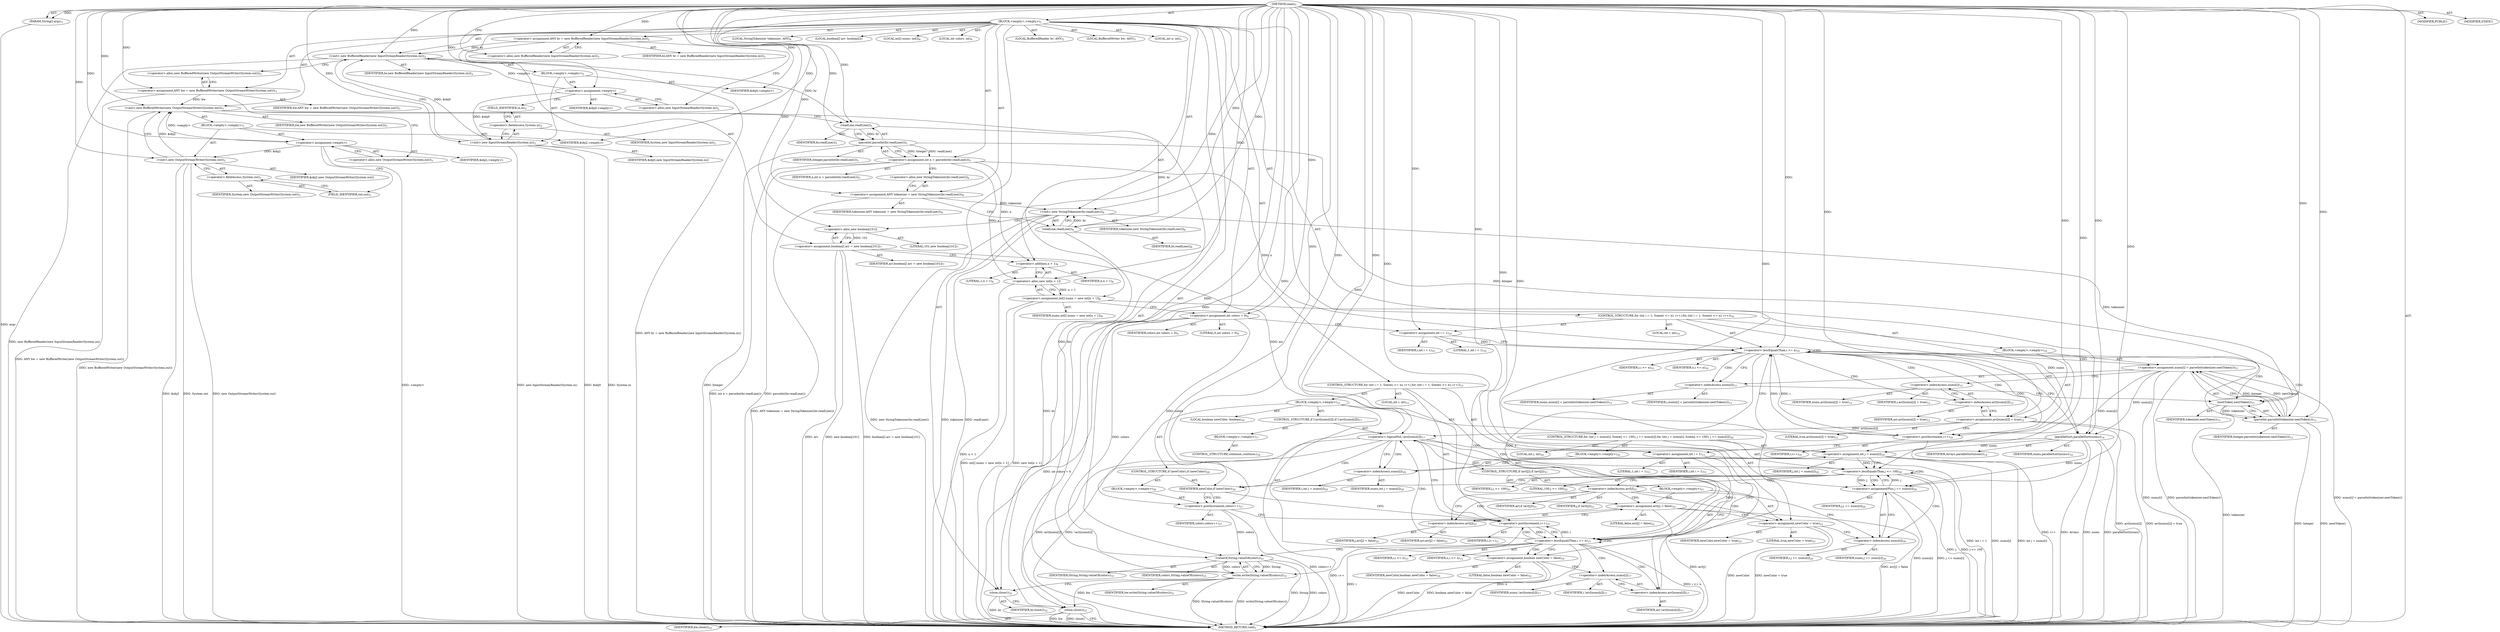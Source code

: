 digraph "main" {  
"23" [label = <(METHOD,main)<SUB>1</SUB>> ]
"24" [label = <(PARAM,String[] args)<SUB>1</SUB>> ]
"25" [label = <(BLOCK,&lt;empty&gt;,&lt;empty&gt;)<SUB>1</SUB>> ]
"4" [label = <(LOCAL,BufferedReader br: ANY)<SUB>2</SUB>> ]
"26" [label = <(&lt;operator&gt;.assignment,ANY br = new BufferedReader(new InputStreamReader(System.in)))<SUB>2</SUB>> ]
"27" [label = <(IDENTIFIER,br,ANY br = new BufferedReader(new InputStreamReader(System.in)))<SUB>2</SUB>> ]
"28" [label = <(&lt;operator&gt;.alloc,new BufferedReader(new InputStreamReader(System.in)))<SUB>2</SUB>> ]
"29" [label = <(&lt;init&gt;,new BufferedReader(new InputStreamReader(System.in)))<SUB>2</SUB>> ]
"3" [label = <(IDENTIFIER,br,new BufferedReader(new InputStreamReader(System.in)))<SUB>2</SUB>> ]
"30" [label = <(BLOCK,&lt;empty&gt;,&lt;empty&gt;)<SUB>2</SUB>> ]
"31" [label = <(&lt;operator&gt;.assignment,&lt;empty&gt;)> ]
"32" [label = <(IDENTIFIER,$obj0,&lt;empty&gt;)> ]
"33" [label = <(&lt;operator&gt;.alloc,new InputStreamReader(System.in))<SUB>2</SUB>> ]
"34" [label = <(&lt;init&gt;,new InputStreamReader(System.in))<SUB>2</SUB>> ]
"35" [label = <(IDENTIFIER,$obj0,new InputStreamReader(System.in))> ]
"36" [label = <(&lt;operator&gt;.fieldAccess,System.in)<SUB>2</SUB>> ]
"37" [label = <(IDENTIFIER,System,new InputStreamReader(System.in))<SUB>2</SUB>> ]
"38" [label = <(FIELD_IDENTIFIER,in,in)<SUB>2</SUB>> ]
"39" [label = <(IDENTIFIER,$obj0,&lt;empty&gt;)> ]
"6" [label = <(LOCAL,BufferedWriter bw: ANY)<SUB>3</SUB>> ]
"40" [label = <(&lt;operator&gt;.assignment,ANY bw = new BufferedWriter(new OutputStreamWriter(System.out)))<SUB>3</SUB>> ]
"41" [label = <(IDENTIFIER,bw,ANY bw = new BufferedWriter(new OutputStreamWriter(System.out)))<SUB>3</SUB>> ]
"42" [label = <(&lt;operator&gt;.alloc,new BufferedWriter(new OutputStreamWriter(System.out)))<SUB>3</SUB>> ]
"43" [label = <(&lt;init&gt;,new BufferedWriter(new OutputStreamWriter(System.out)))<SUB>3</SUB>> ]
"5" [label = <(IDENTIFIER,bw,new BufferedWriter(new OutputStreamWriter(System.out)))<SUB>3</SUB>> ]
"44" [label = <(BLOCK,&lt;empty&gt;,&lt;empty&gt;)<SUB>3</SUB>> ]
"45" [label = <(&lt;operator&gt;.assignment,&lt;empty&gt;)> ]
"46" [label = <(IDENTIFIER,$obj2,&lt;empty&gt;)> ]
"47" [label = <(&lt;operator&gt;.alloc,new OutputStreamWriter(System.out))<SUB>3</SUB>> ]
"48" [label = <(&lt;init&gt;,new OutputStreamWriter(System.out))<SUB>3</SUB>> ]
"49" [label = <(IDENTIFIER,$obj2,new OutputStreamWriter(System.out))> ]
"50" [label = <(&lt;operator&gt;.fieldAccess,System.out)<SUB>3</SUB>> ]
"51" [label = <(IDENTIFIER,System,new OutputStreamWriter(System.out))<SUB>3</SUB>> ]
"52" [label = <(FIELD_IDENTIFIER,out,out)<SUB>3</SUB>> ]
"53" [label = <(IDENTIFIER,$obj2,&lt;empty&gt;)> ]
"54" [label = <(LOCAL,int n: int)<SUB>5</SUB>> ]
"55" [label = <(&lt;operator&gt;.assignment,int n = parseInt(br.readLine()))<SUB>5</SUB>> ]
"56" [label = <(IDENTIFIER,n,int n = parseInt(br.readLine()))<SUB>5</SUB>> ]
"57" [label = <(parseInt,parseInt(br.readLine()))<SUB>5</SUB>> ]
"58" [label = <(IDENTIFIER,Integer,parseInt(br.readLine()))<SUB>5</SUB>> ]
"59" [label = <(readLine,readLine())<SUB>5</SUB>> ]
"60" [label = <(IDENTIFIER,br,readLine())<SUB>5</SUB>> ]
"8" [label = <(LOCAL,StringTokenizer tokenizer: ANY)<SUB>6</SUB>> ]
"61" [label = <(&lt;operator&gt;.assignment,ANY tokenizer = new StringTokenizer(br.readLine()))<SUB>6</SUB>> ]
"62" [label = <(IDENTIFIER,tokenizer,ANY tokenizer = new StringTokenizer(br.readLine()))<SUB>6</SUB>> ]
"63" [label = <(&lt;operator&gt;.alloc,new StringTokenizer(br.readLine()))<SUB>6</SUB>> ]
"64" [label = <(&lt;init&gt;,new StringTokenizer(br.readLine()))<SUB>6</SUB>> ]
"7" [label = <(IDENTIFIER,tokenizer,new StringTokenizer(br.readLine()))<SUB>6</SUB>> ]
"65" [label = <(readLine,readLine())<SUB>6</SUB>> ]
"66" [label = <(IDENTIFIER,br,readLine())<SUB>6</SUB>> ]
"67" [label = <(LOCAL,boolean[] arr: boolean[])<SUB>7</SUB>> ]
"68" [label = <(&lt;operator&gt;.assignment,boolean[] arr = new boolean[101])<SUB>7</SUB>> ]
"69" [label = <(IDENTIFIER,arr,boolean[] arr = new boolean[101])<SUB>7</SUB>> ]
"70" [label = <(&lt;operator&gt;.alloc,new boolean[101])> ]
"71" [label = <(LITERAL,101,new boolean[101])<SUB>7</SUB>> ]
"72" [label = <(LOCAL,int[] nums: int[])<SUB>8</SUB>> ]
"73" [label = <(&lt;operator&gt;.assignment,int[] nums = new int[n + 1])<SUB>8</SUB>> ]
"74" [label = <(IDENTIFIER,nums,int[] nums = new int[n + 1])<SUB>8</SUB>> ]
"75" [label = <(&lt;operator&gt;.alloc,new int[n + 1])> ]
"76" [label = <(&lt;operator&gt;.addition,n + 1)<SUB>8</SUB>> ]
"77" [label = <(IDENTIFIER,n,n + 1)<SUB>8</SUB>> ]
"78" [label = <(LITERAL,1,n + 1)<SUB>8</SUB>> ]
"79" [label = <(LOCAL,int colors: int)<SUB>9</SUB>> ]
"80" [label = <(&lt;operator&gt;.assignment,int colors = 0)<SUB>9</SUB>> ]
"81" [label = <(IDENTIFIER,colors,int colors = 0)<SUB>9</SUB>> ]
"82" [label = <(LITERAL,0,int colors = 0)<SUB>9</SUB>> ]
"83" [label = <(CONTROL_STRUCTURE,for (int i = 1; Some(i &lt;= n); i++),for (int i = 1; Some(i &lt;= n); i++))<SUB>10</SUB>> ]
"84" [label = <(LOCAL,int i: int)<SUB>10</SUB>> ]
"85" [label = <(&lt;operator&gt;.assignment,int i = 1)<SUB>10</SUB>> ]
"86" [label = <(IDENTIFIER,i,int i = 1)<SUB>10</SUB>> ]
"87" [label = <(LITERAL,1,int i = 1)<SUB>10</SUB>> ]
"88" [label = <(&lt;operator&gt;.lessEqualsThan,i &lt;= n)<SUB>10</SUB>> ]
"89" [label = <(IDENTIFIER,i,i &lt;= n)<SUB>10</SUB>> ]
"90" [label = <(IDENTIFIER,n,i &lt;= n)<SUB>10</SUB>> ]
"91" [label = <(&lt;operator&gt;.postIncrement,i++)<SUB>10</SUB>> ]
"92" [label = <(IDENTIFIER,i,i++)<SUB>10</SUB>> ]
"93" [label = <(BLOCK,&lt;empty&gt;,&lt;empty&gt;)<SUB>10</SUB>> ]
"94" [label = <(&lt;operator&gt;.assignment,nums[i] = parseInt(tokenizer.nextToken()))<SUB>11</SUB>> ]
"95" [label = <(&lt;operator&gt;.indexAccess,nums[i])<SUB>11</SUB>> ]
"96" [label = <(IDENTIFIER,nums,nums[i] = parseInt(tokenizer.nextToken()))<SUB>11</SUB>> ]
"97" [label = <(IDENTIFIER,i,nums[i] = parseInt(tokenizer.nextToken()))<SUB>11</SUB>> ]
"98" [label = <(parseInt,parseInt(tokenizer.nextToken()))<SUB>11</SUB>> ]
"99" [label = <(IDENTIFIER,Integer,parseInt(tokenizer.nextToken()))<SUB>11</SUB>> ]
"100" [label = <(nextToken,nextToken())<SUB>11</SUB>> ]
"101" [label = <(IDENTIFIER,tokenizer,nextToken())<SUB>11</SUB>> ]
"102" [label = <(&lt;operator&gt;.assignment,arr[nums[i]] = true)<SUB>12</SUB>> ]
"103" [label = <(&lt;operator&gt;.indexAccess,arr[nums[i]])<SUB>12</SUB>> ]
"104" [label = <(IDENTIFIER,arr,arr[nums[i]] = true)<SUB>12</SUB>> ]
"105" [label = <(&lt;operator&gt;.indexAccess,nums[i])<SUB>12</SUB>> ]
"106" [label = <(IDENTIFIER,nums,arr[nums[i]] = true)<SUB>12</SUB>> ]
"107" [label = <(IDENTIFIER,i,arr[nums[i]] = true)<SUB>12</SUB>> ]
"108" [label = <(LITERAL,true,arr[nums[i]] = true)<SUB>12</SUB>> ]
"109" [label = <(parallelSort,parallelSort(nums))<SUB>14</SUB>> ]
"110" [label = <(IDENTIFIER,Arrays,parallelSort(nums))<SUB>14</SUB>> ]
"111" [label = <(IDENTIFIER,nums,parallelSort(nums))<SUB>14</SUB>> ]
"112" [label = <(CONTROL_STRUCTURE,for (int i = 1; Some(i &lt;= n); i++),for (int i = 1; Some(i &lt;= n); i++))<SUB>15</SUB>> ]
"113" [label = <(LOCAL,int i: int)<SUB>15</SUB>> ]
"114" [label = <(&lt;operator&gt;.assignment,int i = 1)<SUB>15</SUB>> ]
"115" [label = <(IDENTIFIER,i,int i = 1)<SUB>15</SUB>> ]
"116" [label = <(LITERAL,1,int i = 1)<SUB>15</SUB>> ]
"117" [label = <(&lt;operator&gt;.lessEqualsThan,i &lt;= n)<SUB>15</SUB>> ]
"118" [label = <(IDENTIFIER,i,i &lt;= n)<SUB>15</SUB>> ]
"119" [label = <(IDENTIFIER,n,i &lt;= n)<SUB>15</SUB>> ]
"120" [label = <(&lt;operator&gt;.postIncrement,i++)<SUB>15</SUB>> ]
"121" [label = <(IDENTIFIER,i,i++)<SUB>15</SUB>> ]
"122" [label = <(BLOCK,&lt;empty&gt;,&lt;empty&gt;)<SUB>15</SUB>> ]
"123" [label = <(LOCAL,boolean newColor: boolean)<SUB>16</SUB>> ]
"124" [label = <(&lt;operator&gt;.assignment,boolean newColor = false)<SUB>16</SUB>> ]
"125" [label = <(IDENTIFIER,newColor,boolean newColor = false)<SUB>16</SUB>> ]
"126" [label = <(LITERAL,false,boolean newColor = false)<SUB>16</SUB>> ]
"127" [label = <(CONTROL_STRUCTURE,if (!arr[nums[i]]),if (!arr[nums[i]]))<SUB>17</SUB>> ]
"128" [label = <(&lt;operator&gt;.logicalNot,!arr[nums[i]])<SUB>17</SUB>> ]
"129" [label = <(&lt;operator&gt;.indexAccess,arr[nums[i]])<SUB>17</SUB>> ]
"130" [label = <(IDENTIFIER,arr,!arr[nums[i]])<SUB>17</SUB>> ]
"131" [label = <(&lt;operator&gt;.indexAccess,nums[i])<SUB>17</SUB>> ]
"132" [label = <(IDENTIFIER,nums,!arr[nums[i]])<SUB>17</SUB>> ]
"133" [label = <(IDENTIFIER,i,!arr[nums[i]])<SUB>17</SUB>> ]
"134" [label = <(BLOCK,&lt;empty&gt;,&lt;empty&gt;)<SUB>17</SUB>> ]
"135" [label = <(CONTROL_STRUCTURE,continue;,continue;)<SUB>18</SUB>> ]
"136" [label = <(CONTROL_STRUCTURE,for (int j = nums[i]; Some(j &lt;= 100); j += nums[i]),for (int j = nums[i]; Some(j &lt;= 100); j += nums[i]))<SUB>20</SUB>> ]
"137" [label = <(LOCAL,int j: int)<SUB>20</SUB>> ]
"138" [label = <(&lt;operator&gt;.assignment,int j = nums[i])<SUB>20</SUB>> ]
"139" [label = <(IDENTIFIER,j,int j = nums[i])<SUB>20</SUB>> ]
"140" [label = <(&lt;operator&gt;.indexAccess,nums[i])<SUB>20</SUB>> ]
"141" [label = <(IDENTIFIER,nums,int j = nums[i])<SUB>20</SUB>> ]
"142" [label = <(IDENTIFIER,i,int j = nums[i])<SUB>20</SUB>> ]
"143" [label = <(&lt;operator&gt;.lessEqualsThan,j &lt;= 100)<SUB>20</SUB>> ]
"144" [label = <(IDENTIFIER,j,j &lt;= 100)<SUB>20</SUB>> ]
"145" [label = <(LITERAL,100,j &lt;= 100)<SUB>20</SUB>> ]
"146" [label = <(&lt;operator&gt;.assignmentPlus,j += nums[i])<SUB>20</SUB>> ]
"147" [label = <(IDENTIFIER,j,j += nums[i])<SUB>20</SUB>> ]
"148" [label = <(&lt;operator&gt;.indexAccess,nums[i])<SUB>20</SUB>> ]
"149" [label = <(IDENTIFIER,nums,j += nums[i])<SUB>20</SUB>> ]
"150" [label = <(IDENTIFIER,i,j += nums[i])<SUB>20</SUB>> ]
"151" [label = <(BLOCK,&lt;empty&gt;,&lt;empty&gt;)<SUB>20</SUB>> ]
"152" [label = <(CONTROL_STRUCTURE,if (arr[j]),if (arr[j]))<SUB>21</SUB>> ]
"153" [label = <(&lt;operator&gt;.indexAccess,arr[j])<SUB>21</SUB>> ]
"154" [label = <(IDENTIFIER,arr,if (arr[j]))<SUB>21</SUB>> ]
"155" [label = <(IDENTIFIER,j,if (arr[j]))<SUB>21</SUB>> ]
"156" [label = <(BLOCK,&lt;empty&gt;,&lt;empty&gt;)<SUB>21</SUB>> ]
"157" [label = <(&lt;operator&gt;.assignment,arr[j] = false)<SUB>22</SUB>> ]
"158" [label = <(&lt;operator&gt;.indexAccess,arr[j])<SUB>22</SUB>> ]
"159" [label = <(IDENTIFIER,arr,arr[j] = false)<SUB>22</SUB>> ]
"160" [label = <(IDENTIFIER,j,arr[j] = false)<SUB>22</SUB>> ]
"161" [label = <(LITERAL,false,arr[j] = false)<SUB>22</SUB>> ]
"162" [label = <(&lt;operator&gt;.assignment,newColor = true)<SUB>23</SUB>> ]
"163" [label = <(IDENTIFIER,newColor,newColor = true)<SUB>23</SUB>> ]
"164" [label = <(LITERAL,true,newColor = true)<SUB>23</SUB>> ]
"165" [label = <(CONTROL_STRUCTURE,if (newColor),if (newColor))<SUB>26</SUB>> ]
"166" [label = <(IDENTIFIER,newColor,if (newColor))<SUB>26</SUB>> ]
"167" [label = <(BLOCK,&lt;empty&gt;,&lt;empty&gt;)<SUB>26</SUB>> ]
"168" [label = <(&lt;operator&gt;.postIncrement,colors++)<SUB>27</SUB>> ]
"169" [label = <(IDENTIFIER,colors,colors++)<SUB>27</SUB>> ]
"170" [label = <(write,write(String.valueOf(colors)))<SUB>31</SUB>> ]
"171" [label = <(IDENTIFIER,bw,write(String.valueOf(colors)))<SUB>31</SUB>> ]
"172" [label = <(valueOf,String.valueOf(colors))<SUB>31</SUB>> ]
"173" [label = <(IDENTIFIER,String,String.valueOf(colors))<SUB>31</SUB>> ]
"174" [label = <(IDENTIFIER,colors,String.valueOf(colors))<SUB>31</SUB>> ]
"175" [label = <(close,close())<SUB>32</SUB>> ]
"176" [label = <(IDENTIFIER,br,close())<SUB>32</SUB>> ]
"177" [label = <(close,close())<SUB>33</SUB>> ]
"178" [label = <(IDENTIFIER,bw,close())<SUB>33</SUB>> ]
"179" [label = <(MODIFIER,PUBLIC)> ]
"180" [label = <(MODIFIER,STATIC)> ]
"181" [label = <(METHOD_RETURN,void)<SUB>1</SUB>> ]
  "23" -> "24"  [ label = "AST: "] 
  "23" -> "25"  [ label = "AST: "] 
  "23" -> "179"  [ label = "AST: "] 
  "23" -> "180"  [ label = "AST: "] 
  "23" -> "181"  [ label = "AST: "] 
  "25" -> "4"  [ label = "AST: "] 
  "25" -> "26"  [ label = "AST: "] 
  "25" -> "29"  [ label = "AST: "] 
  "25" -> "6"  [ label = "AST: "] 
  "25" -> "40"  [ label = "AST: "] 
  "25" -> "43"  [ label = "AST: "] 
  "25" -> "54"  [ label = "AST: "] 
  "25" -> "55"  [ label = "AST: "] 
  "25" -> "8"  [ label = "AST: "] 
  "25" -> "61"  [ label = "AST: "] 
  "25" -> "64"  [ label = "AST: "] 
  "25" -> "67"  [ label = "AST: "] 
  "25" -> "68"  [ label = "AST: "] 
  "25" -> "72"  [ label = "AST: "] 
  "25" -> "73"  [ label = "AST: "] 
  "25" -> "79"  [ label = "AST: "] 
  "25" -> "80"  [ label = "AST: "] 
  "25" -> "83"  [ label = "AST: "] 
  "25" -> "109"  [ label = "AST: "] 
  "25" -> "112"  [ label = "AST: "] 
  "25" -> "170"  [ label = "AST: "] 
  "25" -> "175"  [ label = "AST: "] 
  "25" -> "177"  [ label = "AST: "] 
  "26" -> "27"  [ label = "AST: "] 
  "26" -> "28"  [ label = "AST: "] 
  "29" -> "3"  [ label = "AST: "] 
  "29" -> "30"  [ label = "AST: "] 
  "30" -> "31"  [ label = "AST: "] 
  "30" -> "34"  [ label = "AST: "] 
  "30" -> "39"  [ label = "AST: "] 
  "31" -> "32"  [ label = "AST: "] 
  "31" -> "33"  [ label = "AST: "] 
  "34" -> "35"  [ label = "AST: "] 
  "34" -> "36"  [ label = "AST: "] 
  "36" -> "37"  [ label = "AST: "] 
  "36" -> "38"  [ label = "AST: "] 
  "40" -> "41"  [ label = "AST: "] 
  "40" -> "42"  [ label = "AST: "] 
  "43" -> "5"  [ label = "AST: "] 
  "43" -> "44"  [ label = "AST: "] 
  "44" -> "45"  [ label = "AST: "] 
  "44" -> "48"  [ label = "AST: "] 
  "44" -> "53"  [ label = "AST: "] 
  "45" -> "46"  [ label = "AST: "] 
  "45" -> "47"  [ label = "AST: "] 
  "48" -> "49"  [ label = "AST: "] 
  "48" -> "50"  [ label = "AST: "] 
  "50" -> "51"  [ label = "AST: "] 
  "50" -> "52"  [ label = "AST: "] 
  "55" -> "56"  [ label = "AST: "] 
  "55" -> "57"  [ label = "AST: "] 
  "57" -> "58"  [ label = "AST: "] 
  "57" -> "59"  [ label = "AST: "] 
  "59" -> "60"  [ label = "AST: "] 
  "61" -> "62"  [ label = "AST: "] 
  "61" -> "63"  [ label = "AST: "] 
  "64" -> "7"  [ label = "AST: "] 
  "64" -> "65"  [ label = "AST: "] 
  "65" -> "66"  [ label = "AST: "] 
  "68" -> "69"  [ label = "AST: "] 
  "68" -> "70"  [ label = "AST: "] 
  "70" -> "71"  [ label = "AST: "] 
  "73" -> "74"  [ label = "AST: "] 
  "73" -> "75"  [ label = "AST: "] 
  "75" -> "76"  [ label = "AST: "] 
  "76" -> "77"  [ label = "AST: "] 
  "76" -> "78"  [ label = "AST: "] 
  "80" -> "81"  [ label = "AST: "] 
  "80" -> "82"  [ label = "AST: "] 
  "83" -> "84"  [ label = "AST: "] 
  "83" -> "85"  [ label = "AST: "] 
  "83" -> "88"  [ label = "AST: "] 
  "83" -> "91"  [ label = "AST: "] 
  "83" -> "93"  [ label = "AST: "] 
  "85" -> "86"  [ label = "AST: "] 
  "85" -> "87"  [ label = "AST: "] 
  "88" -> "89"  [ label = "AST: "] 
  "88" -> "90"  [ label = "AST: "] 
  "91" -> "92"  [ label = "AST: "] 
  "93" -> "94"  [ label = "AST: "] 
  "93" -> "102"  [ label = "AST: "] 
  "94" -> "95"  [ label = "AST: "] 
  "94" -> "98"  [ label = "AST: "] 
  "95" -> "96"  [ label = "AST: "] 
  "95" -> "97"  [ label = "AST: "] 
  "98" -> "99"  [ label = "AST: "] 
  "98" -> "100"  [ label = "AST: "] 
  "100" -> "101"  [ label = "AST: "] 
  "102" -> "103"  [ label = "AST: "] 
  "102" -> "108"  [ label = "AST: "] 
  "103" -> "104"  [ label = "AST: "] 
  "103" -> "105"  [ label = "AST: "] 
  "105" -> "106"  [ label = "AST: "] 
  "105" -> "107"  [ label = "AST: "] 
  "109" -> "110"  [ label = "AST: "] 
  "109" -> "111"  [ label = "AST: "] 
  "112" -> "113"  [ label = "AST: "] 
  "112" -> "114"  [ label = "AST: "] 
  "112" -> "117"  [ label = "AST: "] 
  "112" -> "120"  [ label = "AST: "] 
  "112" -> "122"  [ label = "AST: "] 
  "114" -> "115"  [ label = "AST: "] 
  "114" -> "116"  [ label = "AST: "] 
  "117" -> "118"  [ label = "AST: "] 
  "117" -> "119"  [ label = "AST: "] 
  "120" -> "121"  [ label = "AST: "] 
  "122" -> "123"  [ label = "AST: "] 
  "122" -> "124"  [ label = "AST: "] 
  "122" -> "127"  [ label = "AST: "] 
  "122" -> "136"  [ label = "AST: "] 
  "122" -> "165"  [ label = "AST: "] 
  "124" -> "125"  [ label = "AST: "] 
  "124" -> "126"  [ label = "AST: "] 
  "127" -> "128"  [ label = "AST: "] 
  "127" -> "134"  [ label = "AST: "] 
  "128" -> "129"  [ label = "AST: "] 
  "129" -> "130"  [ label = "AST: "] 
  "129" -> "131"  [ label = "AST: "] 
  "131" -> "132"  [ label = "AST: "] 
  "131" -> "133"  [ label = "AST: "] 
  "134" -> "135"  [ label = "AST: "] 
  "136" -> "137"  [ label = "AST: "] 
  "136" -> "138"  [ label = "AST: "] 
  "136" -> "143"  [ label = "AST: "] 
  "136" -> "146"  [ label = "AST: "] 
  "136" -> "151"  [ label = "AST: "] 
  "138" -> "139"  [ label = "AST: "] 
  "138" -> "140"  [ label = "AST: "] 
  "140" -> "141"  [ label = "AST: "] 
  "140" -> "142"  [ label = "AST: "] 
  "143" -> "144"  [ label = "AST: "] 
  "143" -> "145"  [ label = "AST: "] 
  "146" -> "147"  [ label = "AST: "] 
  "146" -> "148"  [ label = "AST: "] 
  "148" -> "149"  [ label = "AST: "] 
  "148" -> "150"  [ label = "AST: "] 
  "151" -> "152"  [ label = "AST: "] 
  "152" -> "153"  [ label = "AST: "] 
  "152" -> "156"  [ label = "AST: "] 
  "153" -> "154"  [ label = "AST: "] 
  "153" -> "155"  [ label = "AST: "] 
  "156" -> "157"  [ label = "AST: "] 
  "156" -> "162"  [ label = "AST: "] 
  "157" -> "158"  [ label = "AST: "] 
  "157" -> "161"  [ label = "AST: "] 
  "158" -> "159"  [ label = "AST: "] 
  "158" -> "160"  [ label = "AST: "] 
  "162" -> "163"  [ label = "AST: "] 
  "162" -> "164"  [ label = "AST: "] 
  "165" -> "166"  [ label = "AST: "] 
  "165" -> "167"  [ label = "AST: "] 
  "167" -> "168"  [ label = "AST: "] 
  "168" -> "169"  [ label = "AST: "] 
  "170" -> "171"  [ label = "AST: "] 
  "170" -> "172"  [ label = "AST: "] 
  "172" -> "173"  [ label = "AST: "] 
  "172" -> "174"  [ label = "AST: "] 
  "175" -> "176"  [ label = "AST: "] 
  "177" -> "178"  [ label = "AST: "] 
  "26" -> "33"  [ label = "CFG: "] 
  "29" -> "42"  [ label = "CFG: "] 
  "40" -> "47"  [ label = "CFG: "] 
  "43" -> "59"  [ label = "CFG: "] 
  "55" -> "63"  [ label = "CFG: "] 
  "61" -> "65"  [ label = "CFG: "] 
  "64" -> "70"  [ label = "CFG: "] 
  "68" -> "76"  [ label = "CFG: "] 
  "73" -> "80"  [ label = "CFG: "] 
  "80" -> "85"  [ label = "CFG: "] 
  "109" -> "114"  [ label = "CFG: "] 
  "170" -> "175"  [ label = "CFG: "] 
  "175" -> "177"  [ label = "CFG: "] 
  "177" -> "181"  [ label = "CFG: "] 
  "28" -> "26"  [ label = "CFG: "] 
  "42" -> "40"  [ label = "CFG: "] 
  "57" -> "55"  [ label = "CFG: "] 
  "63" -> "61"  [ label = "CFG: "] 
  "65" -> "64"  [ label = "CFG: "] 
  "70" -> "68"  [ label = "CFG: "] 
  "75" -> "73"  [ label = "CFG: "] 
  "85" -> "88"  [ label = "CFG: "] 
  "88" -> "95"  [ label = "CFG: "] 
  "88" -> "109"  [ label = "CFG: "] 
  "91" -> "88"  [ label = "CFG: "] 
  "114" -> "117"  [ label = "CFG: "] 
  "117" -> "124"  [ label = "CFG: "] 
  "117" -> "172"  [ label = "CFG: "] 
  "120" -> "117"  [ label = "CFG: "] 
  "172" -> "170"  [ label = "CFG: "] 
  "31" -> "38"  [ label = "CFG: "] 
  "34" -> "29"  [ label = "CFG: "] 
  "45" -> "52"  [ label = "CFG: "] 
  "48" -> "43"  [ label = "CFG: "] 
  "59" -> "57"  [ label = "CFG: "] 
  "76" -> "75"  [ label = "CFG: "] 
  "94" -> "105"  [ label = "CFG: "] 
  "102" -> "91"  [ label = "CFG: "] 
  "124" -> "131"  [ label = "CFG: "] 
  "33" -> "31"  [ label = "CFG: "] 
  "36" -> "34"  [ label = "CFG: "] 
  "47" -> "45"  [ label = "CFG: "] 
  "50" -> "48"  [ label = "CFG: "] 
  "95" -> "100"  [ label = "CFG: "] 
  "98" -> "94"  [ label = "CFG: "] 
  "103" -> "102"  [ label = "CFG: "] 
  "128" -> "120"  [ label = "CFG: "] 
  "128" -> "140"  [ label = "CFG: "] 
  "138" -> "143"  [ label = "CFG: "] 
  "143" -> "166"  [ label = "CFG: "] 
  "143" -> "153"  [ label = "CFG: "] 
  "146" -> "143"  [ label = "CFG: "] 
  "166" -> "168"  [ label = "CFG: "] 
  "166" -> "120"  [ label = "CFG: "] 
  "38" -> "36"  [ label = "CFG: "] 
  "52" -> "50"  [ label = "CFG: "] 
  "100" -> "98"  [ label = "CFG: "] 
  "105" -> "103"  [ label = "CFG: "] 
  "129" -> "128"  [ label = "CFG: "] 
  "140" -> "138"  [ label = "CFG: "] 
  "148" -> "146"  [ label = "CFG: "] 
  "168" -> "120"  [ label = "CFG: "] 
  "131" -> "129"  [ label = "CFG: "] 
  "153" -> "158"  [ label = "CFG: "] 
  "153" -> "148"  [ label = "CFG: "] 
  "157" -> "162"  [ label = "CFG: "] 
  "162" -> "148"  [ label = "CFG: "] 
  "158" -> "157"  [ label = "CFG: "] 
  "23" -> "28"  [ label = "CFG: "] 
  "24" -> "181"  [ label = "DDG: args"] 
  "26" -> "181"  [ label = "DDG: ANY br = new BufferedReader(new InputStreamReader(System.in))"] 
  "34" -> "181"  [ label = "DDG: $obj0"] 
  "34" -> "181"  [ label = "DDG: System.in"] 
  "34" -> "181"  [ label = "DDG: new InputStreamReader(System.in)"] 
  "29" -> "181"  [ label = "DDG: new BufferedReader(new InputStreamReader(System.in))"] 
  "40" -> "181"  [ label = "DDG: ANY bw = new BufferedWriter(new OutputStreamWriter(System.out))"] 
  "45" -> "181"  [ label = "DDG: &lt;empty&gt;"] 
  "48" -> "181"  [ label = "DDG: $obj2"] 
  "48" -> "181"  [ label = "DDG: System.out"] 
  "48" -> "181"  [ label = "DDG: new OutputStreamWriter(System.out)"] 
  "43" -> "181"  [ label = "DDG: new BufferedWriter(new OutputStreamWriter(System.out))"] 
  "57" -> "181"  [ label = "DDG: Integer"] 
  "55" -> "181"  [ label = "DDG: parseInt(br.readLine())"] 
  "55" -> "181"  [ label = "DDG: int n = parseInt(br.readLine())"] 
  "61" -> "181"  [ label = "DDG: ANY tokenizer = new StringTokenizer(br.readLine())"] 
  "64" -> "181"  [ label = "DDG: tokenizer"] 
  "64" -> "181"  [ label = "DDG: readLine()"] 
  "64" -> "181"  [ label = "DDG: new StringTokenizer(br.readLine())"] 
  "68" -> "181"  [ label = "DDG: arr"] 
  "68" -> "181"  [ label = "DDG: new boolean[101]"] 
  "68" -> "181"  [ label = "DDG: boolean[] arr = new boolean[101]"] 
  "75" -> "181"  [ label = "DDG: n + 1"] 
  "73" -> "181"  [ label = "DDG: new int[n + 1]"] 
  "73" -> "181"  [ label = "DDG: int[] nums = new int[n + 1]"] 
  "80" -> "181"  [ label = "DDG: int colors = 0"] 
  "109" -> "181"  [ label = "DDG: nums"] 
  "109" -> "181"  [ label = "DDG: parallelSort(nums)"] 
  "114" -> "181"  [ label = "DDG: int i = 1"] 
  "117" -> "181"  [ label = "DDG: i"] 
  "117" -> "181"  [ label = "DDG: n"] 
  "117" -> "181"  [ label = "DDG: i &lt;= n"] 
  "172" -> "181"  [ label = "DDG: colors"] 
  "170" -> "181"  [ label = "DDG: String.valueOf(colors)"] 
  "170" -> "181"  [ label = "DDG: write(String.valueOf(colors))"] 
  "175" -> "181"  [ label = "DDG: br"] 
  "177" -> "181"  [ label = "DDG: bw"] 
  "177" -> "181"  [ label = "DDG: close()"] 
  "124" -> "181"  [ label = "DDG: newColor"] 
  "124" -> "181"  [ label = "DDG: boolean newColor = false"] 
  "128" -> "181"  [ label = "DDG: arr[nums[i]]"] 
  "128" -> "181"  [ label = "DDG: !arr[nums[i]]"] 
  "138" -> "181"  [ label = "DDG: nums[i]"] 
  "138" -> "181"  [ label = "DDG: int j = nums[i]"] 
  "143" -> "181"  [ label = "DDG: j"] 
  "143" -> "181"  [ label = "DDG: j &lt;= 100"] 
  "168" -> "181"  [ label = "DDG: colors++"] 
  "157" -> "181"  [ label = "DDG: arr[j]"] 
  "157" -> "181"  [ label = "DDG: arr[j] = false"] 
  "162" -> "181"  [ label = "DDG: newColor"] 
  "162" -> "181"  [ label = "DDG: newColor = true"] 
  "146" -> "181"  [ label = "DDG: nums[i]"] 
  "146" -> "181"  [ label = "DDG: j += nums[i]"] 
  "120" -> "181"  [ label = "DDG: i++"] 
  "94" -> "181"  [ label = "DDG: nums[i]"] 
  "98" -> "181"  [ label = "DDG: Integer"] 
  "100" -> "181"  [ label = "DDG: tokenizer"] 
  "98" -> "181"  [ label = "DDG: nextToken()"] 
  "94" -> "181"  [ label = "DDG: parseInt(tokenizer.nextToken())"] 
  "94" -> "181"  [ label = "DDG: nums[i] = parseInt(tokenizer.nextToken())"] 
  "102" -> "181"  [ label = "DDG: arr[nums[i]]"] 
  "102" -> "181"  [ label = "DDG: arr[nums[i]] = true"] 
  "91" -> "181"  [ label = "DDG: i++"] 
  "172" -> "181"  [ label = "DDG: String"] 
  "109" -> "181"  [ label = "DDG: Arrays"] 
  "23" -> "24"  [ label = "DDG: "] 
  "23" -> "26"  [ label = "DDG: "] 
  "23" -> "40"  [ label = "DDG: "] 
  "57" -> "55"  [ label = "DDG: Integer"] 
  "57" -> "55"  [ label = "DDG: readLine()"] 
  "23" -> "61"  [ label = "DDG: "] 
  "70" -> "68"  [ label = "DDG: 101"] 
  "75" -> "73"  [ label = "DDG: n + 1"] 
  "23" -> "80"  [ label = "DDG: "] 
  "26" -> "29"  [ label = "DDG: br"] 
  "23" -> "29"  [ label = "DDG: "] 
  "31" -> "29"  [ label = "DDG: &lt;empty&gt;"] 
  "34" -> "29"  [ label = "DDG: $obj0"] 
  "40" -> "43"  [ label = "DDG: bw"] 
  "23" -> "43"  [ label = "DDG: "] 
  "45" -> "43"  [ label = "DDG: &lt;empty&gt;"] 
  "48" -> "43"  [ label = "DDG: $obj2"] 
  "61" -> "64"  [ label = "DDG: tokenizer"] 
  "23" -> "64"  [ label = "DDG: "] 
  "65" -> "64"  [ label = "DDG: br"] 
  "23" -> "85"  [ label = "DDG: "] 
  "23" -> "109"  [ label = "DDG: "] 
  "73" -> "109"  [ label = "DDG: nums"] 
  "94" -> "109"  [ label = "DDG: nums[i]"] 
  "23" -> "114"  [ label = "DDG: "] 
  "43" -> "170"  [ label = "DDG: bw"] 
  "23" -> "170"  [ label = "DDG: "] 
  "172" -> "170"  [ label = "DDG: String"] 
  "172" -> "170"  [ label = "DDG: colors"] 
  "65" -> "175"  [ label = "DDG: br"] 
  "23" -> "175"  [ label = "DDG: "] 
  "170" -> "177"  [ label = "DDG: bw"] 
  "23" -> "177"  [ label = "DDG: "] 
  "23" -> "31"  [ label = "DDG: "] 
  "23" -> "39"  [ label = "DDG: "] 
  "23" -> "45"  [ label = "DDG: "] 
  "23" -> "53"  [ label = "DDG: "] 
  "23" -> "57"  [ label = "DDG: "] 
  "59" -> "57"  [ label = "DDG: br"] 
  "59" -> "65"  [ label = "DDG: br"] 
  "23" -> "65"  [ label = "DDG: "] 
  "23" -> "70"  [ label = "DDG: "] 
  "55" -> "75"  [ label = "DDG: n"] 
  "23" -> "75"  [ label = "DDG: "] 
  "85" -> "88"  [ label = "DDG: i"] 
  "91" -> "88"  [ label = "DDG: i"] 
  "23" -> "88"  [ label = "DDG: "] 
  "55" -> "88"  [ label = "DDG: n"] 
  "88" -> "91"  [ label = "DDG: i"] 
  "23" -> "91"  [ label = "DDG: "] 
  "98" -> "94"  [ label = "DDG: Integer"] 
  "98" -> "94"  [ label = "DDG: nextToken()"] 
  "23" -> "102"  [ label = "DDG: "] 
  "114" -> "117"  [ label = "DDG: i"] 
  "120" -> "117"  [ label = "DDG: i"] 
  "23" -> "117"  [ label = "DDG: "] 
  "88" -> "117"  [ label = "DDG: n"] 
  "117" -> "120"  [ label = "DDG: i"] 
  "23" -> "120"  [ label = "DDG: "] 
  "23" -> "124"  [ label = "DDG: "] 
  "23" -> "172"  [ label = "DDG: "] 
  "80" -> "172"  [ label = "DDG: colors"] 
  "168" -> "172"  [ label = "DDG: colors"] 
  "31" -> "34"  [ label = "DDG: $obj0"] 
  "23" -> "34"  [ label = "DDG: "] 
  "45" -> "48"  [ label = "DDG: $obj2"] 
  "23" -> "48"  [ label = "DDG: "] 
  "29" -> "59"  [ label = "DDG: br"] 
  "23" -> "59"  [ label = "DDG: "] 
  "55" -> "76"  [ label = "DDG: n"] 
  "23" -> "76"  [ label = "DDG: "] 
  "109" -> "138"  [ label = "DDG: nums"] 
  "94" -> "138"  [ label = "DDG: nums[i]"] 
  "109" -> "146"  [ label = "DDG: nums"] 
  "23" -> "166"  [ label = "DDG: "] 
  "57" -> "98"  [ label = "DDG: Integer"] 
  "23" -> "98"  [ label = "DDG: "] 
  "100" -> "98"  [ label = "DDG: tokenizer"] 
  "68" -> "128"  [ label = "DDG: arr"] 
  "102" -> "128"  [ label = "DDG: arr[nums[i]]"] 
  "138" -> "143"  [ label = "DDG: j"] 
  "146" -> "143"  [ label = "DDG: j"] 
  "23" -> "143"  [ label = "DDG: "] 
  "143" -> "146"  [ label = "DDG: j"] 
  "23" -> "146"  [ label = "DDG: "] 
  "64" -> "100"  [ label = "DDG: tokenizer"] 
  "23" -> "100"  [ label = "DDG: "] 
  "80" -> "168"  [ label = "DDG: colors"] 
  "23" -> "168"  [ label = "DDG: "] 
  "23" -> "157"  [ label = "DDG: "] 
  "23" -> "162"  [ label = "DDG: "] 
  "88" -> "94"  [ label = "CDG: "] 
  "88" -> "98"  [ label = "CDG: "] 
  "88" -> "102"  [ label = "CDG: "] 
  "88" -> "103"  [ label = "CDG: "] 
  "88" -> "95"  [ label = "CDG: "] 
  "88" -> "91"  [ label = "CDG: "] 
  "88" -> "105"  [ label = "CDG: "] 
  "88" -> "100"  [ label = "CDG: "] 
  "88" -> "88"  [ label = "CDG: "] 
  "117" -> "120"  [ label = "CDG: "] 
  "117" -> "128"  [ label = "CDG: "] 
  "117" -> "131"  [ label = "CDG: "] 
  "117" -> "129"  [ label = "CDG: "] 
  "117" -> "117"  [ label = "CDG: "] 
  "117" -> "124"  [ label = "CDG: "] 
  "128" -> "166"  [ label = "CDG: "] 
  "128" -> "138"  [ label = "CDG: "] 
  "128" -> "140"  [ label = "CDG: "] 
  "128" -> "143"  [ label = "CDG: "] 
  "143" -> "146"  [ label = "CDG: "] 
  "143" -> "153"  [ label = "CDG: "] 
  "143" -> "148"  [ label = "CDG: "] 
  "143" -> "143"  [ label = "CDG: "] 
  "166" -> "168"  [ label = "CDG: "] 
  "153" -> "162"  [ label = "CDG: "] 
  "153" -> "157"  [ label = "CDG: "] 
  "153" -> "158"  [ label = "CDG: "] 
}
